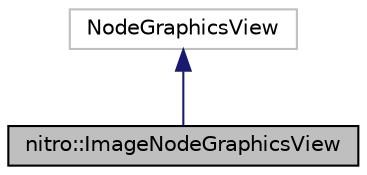 digraph "nitro::ImageNodeGraphicsView"
{
 // LATEX_PDF_SIZE
  edge [fontname="Helvetica",fontsize="10",labelfontname="Helvetica",labelfontsize="10"];
  node [fontname="Helvetica",fontsize="10",shape=record];
  Node1 [label="nitro::ImageNodeGraphicsView",height=0.2,width=0.4,color="black", fillcolor="grey75", style="filled", fontcolor="black",tooltip="A graphics view for the node graph. Comes with a unique context menu and ability to spawn viewer node..."];
  Node2 -> Node1 [dir="back",color="midnightblue",fontsize="10",style="solid",fontname="Helvetica"];
  Node2 [label="NodeGraphicsView",height=0.2,width=0.4,color="grey75", fillcolor="white", style="filled",tooltip=" "];
}
